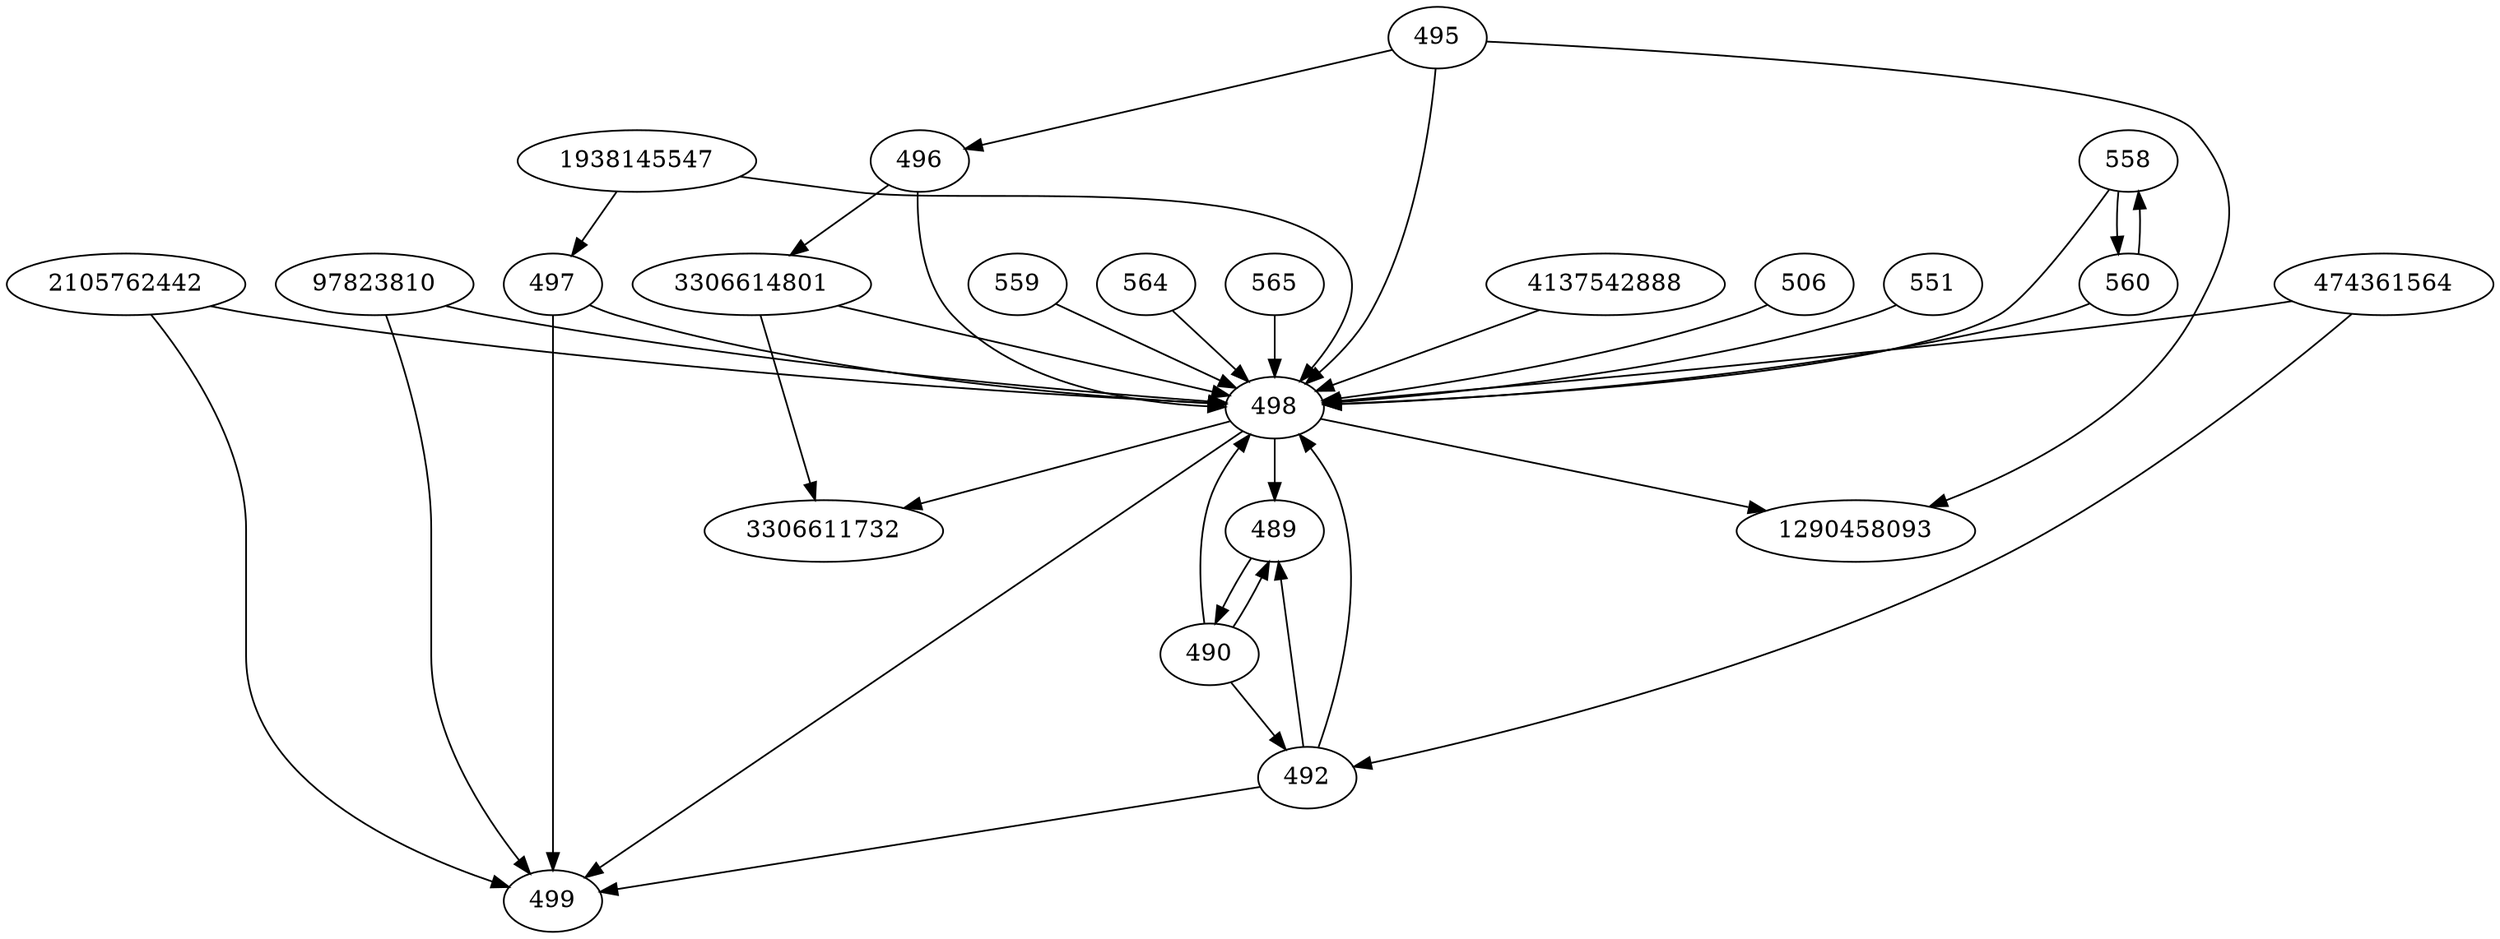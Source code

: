 strict digraph  {
2105762442;
1938145547;
3306614801;
3306611732;
551;
558;
559;
560;
564;
565;
97823810;
474361564;
4137542888;
489;
490;
492;
1290458093;
495;
496;
497;
498;
499;
506;
2105762442 -> 498;
2105762442 -> 499;
1938145547 -> 497;
1938145547 -> 498;
3306614801 -> 3306611732;
3306614801 -> 498;
551 -> 498;
558 -> 560;
558 -> 498;
559 -> 498;
560 -> 498;
560 -> 558;
564 -> 498;
565 -> 498;
97823810 -> 498;
97823810 -> 499;
474361564 -> 492;
474361564 -> 498;
4137542888 -> 498;
489 -> 490;
490 -> 489;
490 -> 498;
490 -> 492;
492 -> 499;
492 -> 498;
492 -> 489;
495 -> 498;
495 -> 1290458093;
495 -> 496;
496 -> 498;
496 -> 3306614801;
497 -> 498;
497 -> 499;
498 -> 489;
498 -> 499;
498 -> 1290458093;
498 -> 3306611732;
506 -> 498;
}
